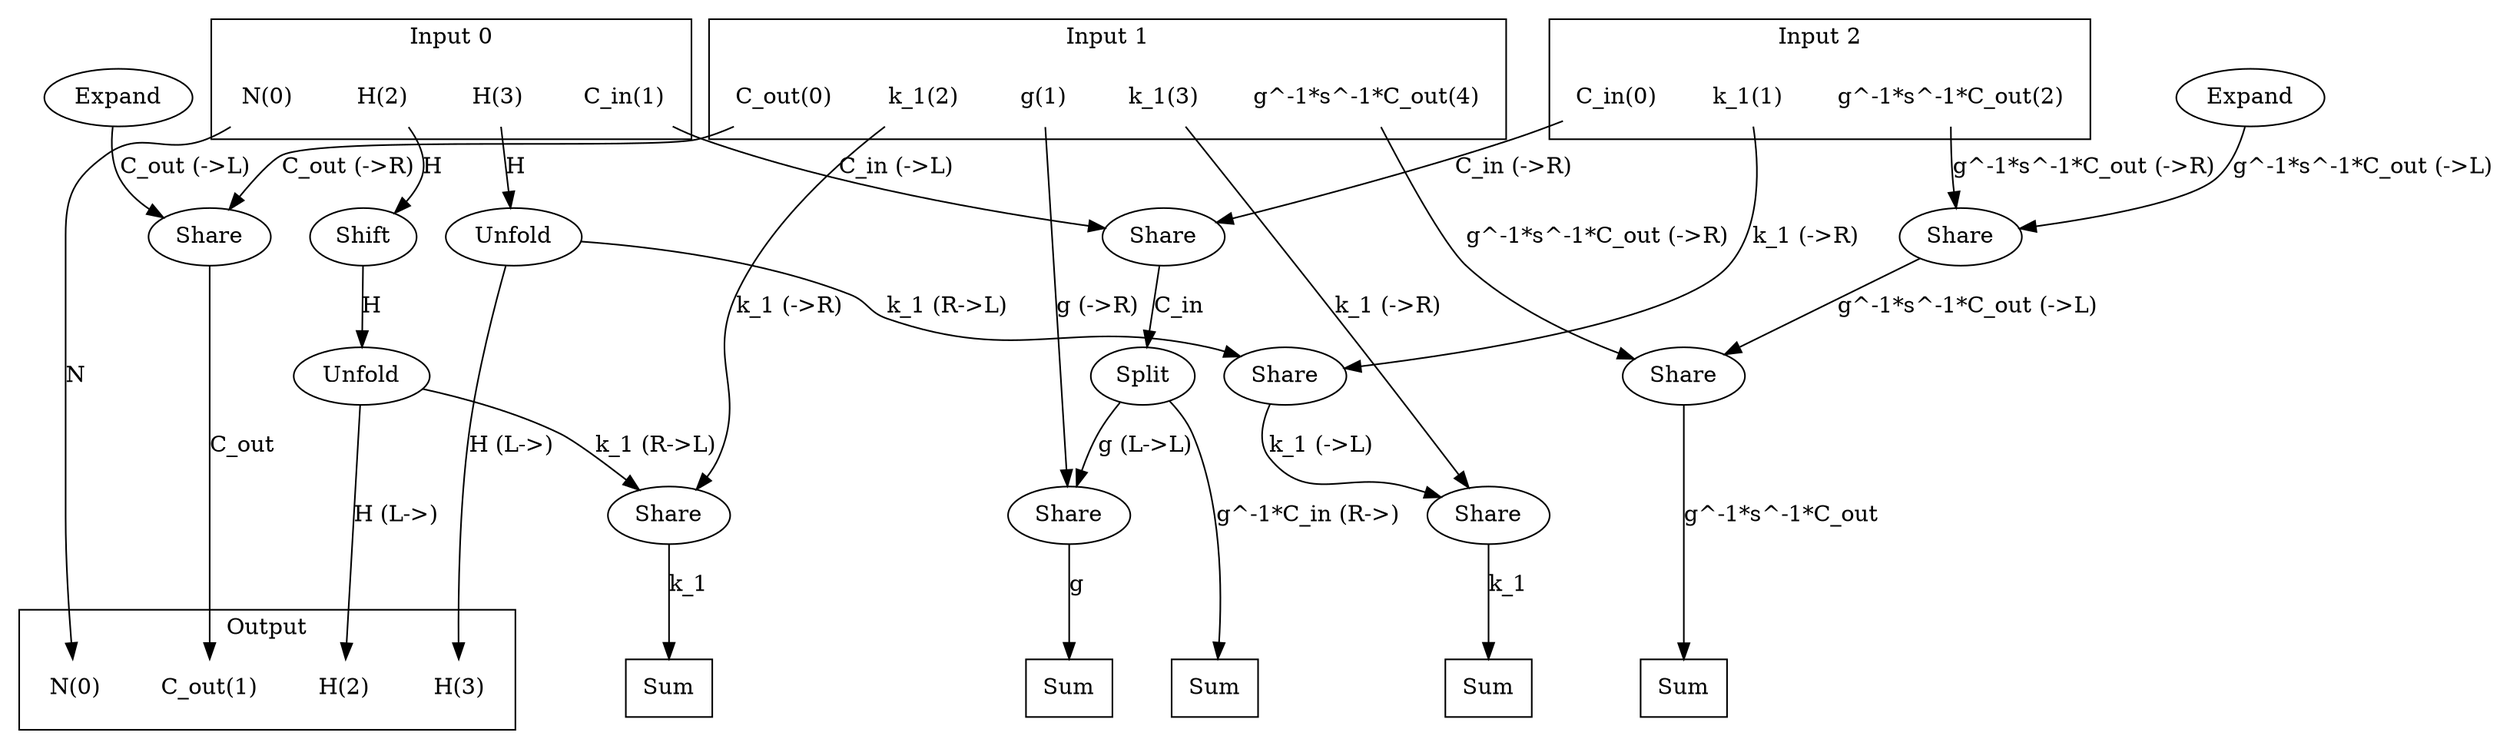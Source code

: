 digraph kernel_generated {
newrank = true;
op_0x55dcca86dee0 [label="Shift"];
op_0x55dcd9672a00 [label="Share"];
op_0x55dcd9672af0 [label="Share"];
op_0x55dcd9672d20 [label="Share"];
op_0x55dcd9672e10 [label="Share"];
op_0x55dcd9672e60 [label="Share"];
op_0x55dcd9672ed8 [label="Expand"];
op_0x55dcd9672f78 [label="Expand"];
op_0x55dcd9680740 [label="Unfold"];
op_0x55dcd9680900 [label="Unfold"];
op_0x55dcd96b8c80 [label="Share"];
op_0x55dcd96b8cd0 [label="Share"];
op_0x55dcd96b8e10 [label="Share"];
op_0x55dcd96c97c0 [label="Split"];
reduce_0x7f8754003a98 [label="Sum", shape=box];
reduce_0x7f8754003ab0 [label="Sum", shape=box];
reduce_0x7f8754003928 [label="Sum", shape=box];
reduce_0x7f875400ae88 [label="Sum", shape=box];
reduce_0x7f8754007890 [label="Sum", shape=box];
subgraph cluster_out {
label = "Output";
out_0 [label="N(0)", shape=none];
out_1 [label="C_out(1)", shape=none];
out_2 [label="H(2)", shape=none];
out_3 [label="H(3)", shape=none];
}
{ rank = same;
reduce_0x7f8754003a98;
reduce_0x7f8754003ab0;
reduce_0x7f8754003928;
reduce_0x7f875400ae88;
reduce_0x7f8754007890;
out_0;
out_1;
out_2;
out_3;
}
subgraph cluster_in_0 {
label = "Input 0";
in_0_0 [label="N(0)", shape=none];
in_0_1 [label="C_in(1)", shape=none];
in_0_2 [label="H(2)", shape=none];
in_0_3 [label="H(3)", shape=none];
}
subgraph cluster_in_1 {
label = "Input 1";
in_1_0 [label="C_out(0)", shape=none];
in_1_1 [label="g(1)", shape=none];
in_1_2 [label="k_1(2)", shape=none];
in_1_3 [label="k_1(3)", shape=none];
in_1_4 [label="g^-1*s^-1*C_out(4)", shape=none];
}
subgraph cluster_in_2 {
label = "Input 2";
in_2_0 [label="C_in(0)", shape=none];
in_2_1 [label="k_1(1)", shape=none];
in_2_2 [label="g^-1*s^-1*C_out(2)", shape=none];
}
{ rank = same;
in_0_0;
in_0_1;
in_0_2;
in_0_3;
in_1_0;
in_1_1;
in_1_2;
in_1_3;
in_1_4;
in_2_0;
in_2_1;
in_2_2;
}
in_0_0 -> out_0 [label="N"];
in_0_1 -> op_0x55dcd96b8e10 [label="C_in (->L)"];
in_0_2 -> op_0x55dcca86dee0 [label="H"];
in_0_3 -> op_0x55dcd9680900 [label="H"];
in_1_0 -> op_0x55dcd9672a00 [label="C_out (->R)"];
in_1_1 -> op_0x55dcd9672e10 [label="g (->R)"];
in_1_2 -> op_0x55dcd9672d20 [label="k_1 (->R)"];
in_1_3 -> op_0x55dcd9672af0 [label="k_1 (->R)"];
in_1_4 -> op_0x55dcd9672e60 [label="g^-1*s^-1*C_out (->R)"];
in_2_0 -> op_0x55dcd96b8e10 [label="C_in (->R)"];
in_2_1 -> op_0x55dcd96b8cd0 [label="k_1 (->R)"];
in_2_2 -> op_0x55dcd96b8c80 [label="g^-1*s^-1*C_out (->R)"];
op_0x55dcd9672a00 -> out_1 [label="C_out"];
op_0x55dcd9680740 -> out_2 [label="H (L->)"];
op_0x55dcd9680900 -> out_3 [label="H (L->)"];
op_0x55dcd9672ed8 -> op_0x55dcd9672a00 [label="C_out (->L)"];
op_0x55dcd96b8cd0 -> op_0x55dcd9672af0 [label="k_1 (->L)"];
op_0x55dcd9680740 -> op_0x55dcd9672d20 [label="k_1 (R->L)"];
op_0x55dcd96c97c0 -> op_0x55dcd9672e10 [label="g (L->L)"];
op_0x55dcd96b8c80 -> op_0x55dcd9672e60 [label="g^-1*s^-1*C_out (->L)"];
op_0x55dcca86dee0 -> op_0x55dcd9680740 [label="H"];
op_0x55dcd9672f78 -> op_0x55dcd96b8c80 [label="g^-1*s^-1*C_out (->L)"];
op_0x55dcd9680900 -> op_0x55dcd96b8cd0 [label="k_1 (R->L)"];
op_0x55dcd96b8e10 -> op_0x55dcd96c97c0 [label="C_in"];
op_0x55dcd9672e10 -> reduce_0x7f8754003928 [label="g"];
op_0x55dcd9672af0 -> reduce_0x7f8754003a98 [label="k_1"];
op_0x55dcd9672d20 -> reduce_0x7f8754003ab0 [label="k_1"];
op_0x55dcd96c97c0 -> reduce_0x7f8754007890 [label="g^-1*C_in (R->)"];
op_0x55dcd9672e60 -> reduce_0x7f875400ae88 [label="g^-1*s^-1*C_out"];
}
